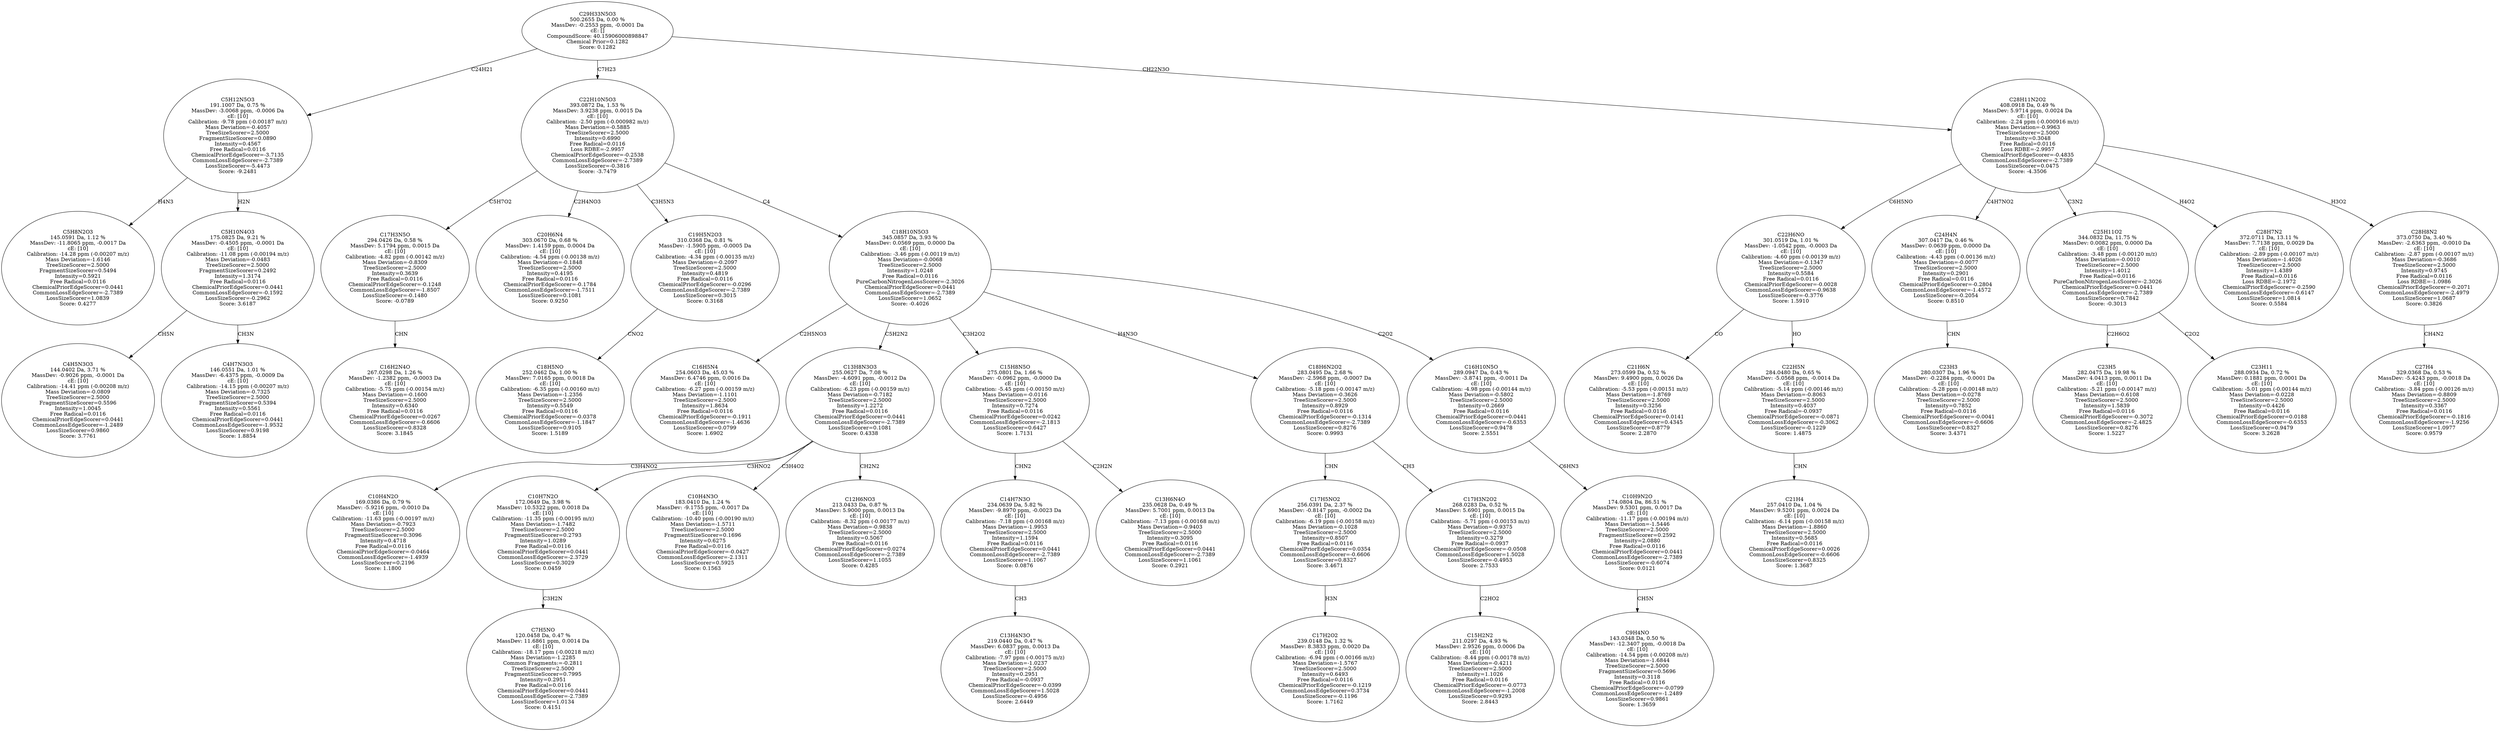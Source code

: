 strict digraph {
v1 [label="C5H8N2O3\n145.0591 Da, 1.12 %\nMassDev: -11.8065 ppm, -0.0017 Da\ncE: [10]\nCalibration: -14.28 ppm (-0.00207 m/z)\nMass Deviation=-1.6146\nTreeSizeScorer=2.5000\nFragmentSizeScorer=0.5494\nIntensity=0.5921\nFree Radical=0.0116\nChemicalPriorEdgeScorer=0.0441\nCommonLossEdgeScorer=-2.7389\nLossSizeScorer=1.0839\nScore: 0.4277"];
v2 [label="C4H5N3O3\n144.0402 Da, 3.71 %\nMassDev: -0.9026 ppm, -0.0001 Da\ncE: [10]\nCalibration: -14.41 ppm (-0.00208 m/z)\nMass Deviation=-0.0809\nTreeSizeScorer=2.5000\nFragmentSizeScorer=0.5596\nIntensity=1.0045\nFree Radical=0.0116\nChemicalPriorEdgeScorer=0.0441\nCommonLossEdgeScorer=-1.2489\nLossSizeScorer=0.9860\nScore: 3.7761"];
v3 [label="C4H7N3O3\n146.0551 Da, 1.01 %\nMassDev: -6.4375 ppm, -0.0009 Da\ncE: [10]\nCalibration: -14.15 ppm (-0.00207 m/z)\nMass Deviation=-0.7325\nTreeSizeScorer=2.5000\nFragmentSizeScorer=0.5394\nIntensity=0.5561\nFree Radical=0.0116\nChemicalPriorEdgeScorer=0.0441\nCommonLossEdgeScorer=-1.9532\nLossSizeScorer=0.9198\nScore: 1.8854"];
v4 [label="C5H10N4O3\n175.0825 Da, 9.21 %\nMassDev: -0.4505 ppm, -0.0001 Da\ncE: [10]\nCalibration: -11.08 ppm (-0.00194 m/z)\nMass Deviation=-0.0483\nTreeSizeScorer=2.5000\nFragmentSizeScorer=0.2492\nIntensity=1.3174\nFree Radical=0.0116\nChemicalPriorEdgeScorer=0.0441\nCommonLossEdgeScorer=-0.1592\nLossSizeScorer=-0.2962\nScore: 3.6187"];
v5 [label="C5H12N5O3\n191.1007 Da, 0.75 %\nMassDev: -3.0068 ppm, -0.0006 Da\ncE: [10]\nCalibration: -9.78 ppm (-0.00187 m/z)\nMass Deviation=-0.4057\nTreeSizeScorer=2.5000\nFragmentSizeScorer=0.0890\nIntensity=0.4567\nFree Radical=0.0116\nChemicalPriorEdgeScorer=-3.7135\nCommonLossEdgeScorer=-2.7389\nLossSizeScorer=-5.4473\nScore: -9.2481"];
v6 [label="C16H2N4O\n267.0298 Da, 1.26 %\nMassDev: -1.2382 ppm, -0.0003 Da\ncE: [10]\nCalibration: -5.75 ppm (-0.00154 m/z)\nMass Deviation=-0.1600\nTreeSizeScorer=2.5000\nIntensity=0.6340\nFree Radical=0.0116\nChemicalPriorEdgeScorer=0.0267\nCommonLossEdgeScorer=-0.6606\nLossSizeScorer=0.8328\nScore: 3.1845"];
v7 [label="C17H3N5O\n294.0426 Da, 0.58 %\nMassDev: 5.1794 ppm, 0.0015 Da\ncE: [10]\nCalibration: -4.82 ppm (-0.00142 m/z)\nMass Deviation=-0.8309\nTreeSizeScorer=2.5000\nIntensity=0.3639\nFree Radical=0.0116\nChemicalPriorEdgeScorer=-0.1248\nCommonLossEdgeScorer=-1.8507\nLossSizeScorer=-0.1480\nScore: -0.0789"];
v8 [label="C20H6N4\n303.0670 Da, 0.68 %\nMassDev: 1.4159 ppm, 0.0004 Da\ncE: [10]\nCalibration: -4.54 ppm (-0.00138 m/z)\nMass Deviation=-0.1848\nTreeSizeScorer=2.5000\nIntensity=0.4195\nFree Radical=0.0116\nChemicalPriorEdgeScorer=-0.1784\nCommonLossEdgeScorer=-1.7511\nLossSizeScorer=0.1081\nScore: 0.9250"];
v9 [label="C18H5NO\n252.0462 Da, 1.00 %\nMassDev: 7.0165 ppm, 0.0018 Da\ncE: [10]\nCalibration: -6.35 ppm (-0.00160 m/z)\nMass Deviation=-1.2356\nTreeSizeScorer=2.5000\nIntensity=0.5549\nFree Radical=0.0116\nChemicalPriorEdgeScorer=-0.0378\nCommonLossEdgeScorer=-1.1847\nLossSizeScorer=0.9105\nScore: 1.5189"];
v10 [label="C19H5N2O3\n310.0368 Da, 0.81 %\nMassDev: -1.5905 ppm, -0.0005 Da\ncE: [10]\nCalibration: -4.34 ppm (-0.00135 m/z)\nMass Deviation=-0.2097\nTreeSizeScorer=2.5000\nIntensity=0.4819\nFree Radical=0.0116\nChemicalPriorEdgeScorer=-0.0296\nCommonLossEdgeScorer=-2.7389\nLossSizeScorer=0.3015\nScore: 0.3168"];
v11 [label="C16H5N4\n254.0603 Da, 45.03 %\nMassDev: 6.4746 ppm, 0.0016 Da\ncE: [10]\nCalibration: -6.27 ppm (-0.00159 m/z)\nMass Deviation=-1.1101\nTreeSizeScorer=2.5000\nIntensity=1.8634\nFree Radical=0.0116\nChemicalPriorEdgeScorer=-0.1911\nCommonLossEdgeScorer=-1.4636\nLossSizeScorer=0.0799\nScore: 1.6902"];
v12 [label="C10H4N2O\n169.0386 Da, 0.79 %\nMassDev: -5.9216 ppm, -0.0010 Da\ncE: [10]\nCalibration: -11.63 ppm (-0.00197 m/z)\nMass Deviation=-0.7923\nTreeSizeScorer=2.5000\nFragmentSizeScorer=0.3096\nIntensity=0.4718\nFree Radical=0.0116\nChemicalPriorEdgeScorer=-0.0464\nCommonLossEdgeScorer=-1.4939\nLossSizeScorer=0.2196\nScore: 1.1800"];
v13 [label="C7H5NO\n120.0458 Da, 0.47 %\nMassDev: 11.6861 ppm, 0.0014 Da\ncE: [10]\nCalibration: -18.17 ppm (-0.00218 m/z)\nMass Deviation=-1.2285\nCommon Fragments:=-0.2811\nTreeSizeScorer=2.5000\nFragmentSizeScorer=0.7995\nIntensity=0.2951\nFree Radical=0.0116\nChemicalPriorEdgeScorer=0.0441\nCommonLossEdgeScorer=-2.7389\nLossSizeScorer=1.0134\nScore: 0.4151"];
v14 [label="C10H7N2O\n172.0649 Da, 3.98 %\nMassDev: 10.5322 ppm, 0.0018 Da\ncE: [10]\nCalibration: -11.35 ppm (-0.00195 m/z)\nMass Deviation=-1.7482\nTreeSizeScorer=2.5000\nFragmentSizeScorer=0.2793\nIntensity=1.0289\nFree Radical=0.0116\nChemicalPriorEdgeScorer=0.0441\nCommonLossEdgeScorer=-2.3729\nLossSizeScorer=0.3029\nScore: 0.0459"];
v15 [label="C10H4N3O\n183.0410 Da, 1.24 %\nMassDev: -9.1755 ppm, -0.0017 Da\ncE: [10]\nCalibration: -10.40 ppm (-0.00190 m/z)\nMass Deviation=-1.5711\nTreeSizeScorer=2.5000\nFragmentSizeScorer=0.1696\nIntensity=0.6275\nFree Radical=0.0116\nChemicalPriorEdgeScorer=-0.0427\nCommonLossEdgeScorer=-2.1311\nLossSizeScorer=0.5925\nScore: 0.1563"];
v16 [label="C12H6NO3\n213.0433 Da, 0.87 %\nMassDev: 5.9000 ppm, 0.0013 Da\ncE: [10]\nCalibration: -8.32 ppm (-0.00177 m/z)\nMass Deviation=-0.9838\nTreeSizeScorer=2.5000\nIntensity=0.5067\nFree Radical=0.0116\nChemicalPriorEdgeScorer=0.0274\nCommonLossEdgeScorer=-2.7389\nLossSizeScorer=1.1055\nScore: 0.4285"];
v17 [label="C13H8N3O3\n255.0627 Da, 7.08 %\nMassDev: -4.6091 ppm, -0.0012 Da\ncE: [10]\nCalibration: -6.23 ppm (-0.00159 m/z)\nMass Deviation=-0.7182\nTreeSizeScorer=2.5000\nIntensity=1.2272\nFree Radical=0.0116\nChemicalPriorEdgeScorer=0.0441\nCommonLossEdgeScorer=-2.7389\nLossSizeScorer=0.1081\nScore: 0.4338"];
v18 [label="C13H4N3O\n219.0440 Da, 0.47 %\nMassDev: 6.0837 ppm, 0.0013 Da\ncE: [10]\nCalibration: -7.97 ppm (-0.00175 m/z)\nMass Deviation=-1.0237\nTreeSizeScorer=2.5000\nIntensity=0.2951\nFree Radical=-0.0937\nChemicalPriorEdgeScorer=-0.0399\nCommonLossEdgeScorer=1.5028\nLossSizeScorer=-0.4956\nScore: 2.6449"];
v19 [label="C14H7N3O\n234.0639 Da, 5.82 %\nMassDev: -9.8970 ppm, -0.0023 Da\ncE: [10]\nCalibration: -7.18 ppm (-0.00168 m/z)\nMass Deviation=-1.9953\nTreeSizeScorer=2.5000\nIntensity=1.1594\nFree Radical=0.0116\nChemicalPriorEdgeScorer=0.0441\nCommonLossEdgeScorer=-2.7389\nLossSizeScorer=1.1067\nScore: 0.0876"];
v20 [label="C13H6N4O\n235.0628 Da, 0.49 %\nMassDev: 5.7001 ppm, 0.0013 Da\ncE: [10]\nCalibration: -7.13 ppm (-0.00168 m/z)\nMass Deviation=-0.9403\nTreeSizeScorer=2.5000\nIntensity=0.3095\nFree Radical=0.0116\nChemicalPriorEdgeScorer=0.0441\nCommonLossEdgeScorer=-2.7389\nLossSizeScorer=1.1061\nScore: 0.2921"];
v21 [label="C15H8N5O\n275.0801 Da, 1.66 %\nMassDev: -0.0962 ppm, -0.0000 Da\ncE: [10]\nCalibration: -5.45 ppm (-0.00150 m/z)\nMass Deviation=-0.0116\nTreeSizeScorer=2.5000\nIntensity=0.7274\nFree Radical=0.0116\nChemicalPriorEdgeScorer=0.0242\nCommonLossEdgeScorer=-2.1813\nLossSizeScorer=0.6427\nScore: 1.7131"];
v22 [label="C17H2O2\n239.0148 Da, 1.32 %\nMassDev: 8.3833 ppm, 0.0020 Da\ncE: [10]\nCalibration: -6.94 ppm (-0.00166 m/z)\nMass Deviation=-1.5767\nTreeSizeScorer=2.5000\nIntensity=0.6493\nFree Radical=0.0116\nChemicalPriorEdgeScorer=-0.1219\nCommonLossEdgeScorer=0.3734\nLossSizeScorer=-0.1196\nScore: 1.7162"];
v23 [label="C17H5NO2\n256.0391 Da, 2.37 %\nMassDev: -0.8147 ppm, -0.0002 Da\ncE: [10]\nCalibration: -6.19 ppm (-0.00158 m/z)\nMass Deviation=-0.1028\nTreeSizeScorer=2.5000\nIntensity=0.8507\nFree Radical=0.0116\nChemicalPriorEdgeScorer=0.0354\nCommonLossEdgeScorer=-0.6606\nLossSizeScorer=0.8327\nScore: 3.4671"];
v24 [label="C15H2N2\n211.0297 Da, 4.93 %\nMassDev: 2.9526 ppm, 0.0006 Da\ncE: [10]\nCalibration: -8.44 ppm (-0.00178 m/z)\nMass Deviation=-0.4211\nTreeSizeScorer=2.5000\nIntensity=1.1026\nFree Radical=0.0116\nChemicalPriorEdgeScorer=-0.0773\nCommonLossEdgeScorer=-1.2008\nLossSizeScorer=0.9293\nScore: 2.8443"];
v25 [label="C17H3N2O2\n268.0283 Da, 0.52 %\nMassDev: 5.6901 ppm, 0.0015 Da\ncE: [10]\nCalibration: -5.71 ppm (-0.00153 m/z)\nMass Deviation=-0.9375\nTreeSizeScorer=2.5000\nIntensity=0.3279\nFree Radical=-0.0937\nChemicalPriorEdgeScorer=-0.0508\nCommonLossEdgeScorer=1.5028\nLossSizeScorer=-0.4953\nScore: 2.7533"];
v26 [label="C18H6N2O2\n283.0495 Da, 2.68 %\nMassDev: -2.5968 ppm, -0.0007 Da\ncE: [10]\nCalibration: -5.18 ppm (-0.00147 m/z)\nMass Deviation=-0.3626\nTreeSizeScorer=2.5000\nIntensity=0.8929\nFree Radical=0.0116\nChemicalPriorEdgeScorer=-0.1314\nCommonLossEdgeScorer=-2.7389\nLossSizeScorer=0.8276\nScore: 0.9993"];
v27 [label="C9H4NO\n143.0348 Da, 0.50 %\nMassDev: -12.3407 ppm, -0.0018 Da\ncE: [10]\nCalibration: -14.54 ppm (-0.00208 m/z)\nMass Deviation=-1.6844\nTreeSizeScorer=2.5000\nFragmentSizeScorer=0.5696\nIntensity=0.3118\nFree Radical=0.0116\nChemicalPriorEdgeScorer=-0.0799\nCommonLossEdgeScorer=-1.2489\nLossSizeScorer=0.9861\nScore: 1.3659"];
v28 [label="C10H9N2O\n174.0804 Da, 86.51 %\nMassDev: 9.5301 ppm, 0.0017 Da\ncE: [10]\nCalibration: -11.17 ppm (-0.00194 m/z)\nMass Deviation=-1.5446\nTreeSizeScorer=2.5000\nFragmentSizeScorer=0.2592\nIntensity=2.0880\nFree Radical=0.0116\nChemicalPriorEdgeScorer=0.0441\nCommonLossEdgeScorer=-2.7389\nLossSizeScorer=-0.6074\nScore: 0.0121"];
v29 [label="C16H10N5O\n289.0947 Da, 0.43 %\nMassDev: -3.8741 ppm, -0.0011 Da\ncE: [10]\nCalibration: -4.98 ppm (-0.00144 m/z)\nMass Deviation=-0.5802\nTreeSizeScorer=2.5000\nIntensity=0.2669\nFree Radical=0.0116\nChemicalPriorEdgeScorer=0.0441\nCommonLossEdgeScorer=-0.6353\nLossSizeScorer=0.9478\nScore: 2.5551"];
v30 [label="C18H10N5O3\n345.0857 Da, 3.93 %\nMassDev: 0.0569 ppm, 0.0000 Da\ncE: [10]\nCalibration: -3.46 ppm (-0.00119 m/z)\nMass Deviation=-0.0068\nTreeSizeScorer=2.5000\nIntensity=1.0248\nFree Radical=0.0116\nPureCarbonNitrogenLossScorer=-2.3026\nChemicalPriorEdgeScorer=0.0441\nCommonLossEdgeScorer=-2.7389\nLossSizeScorer=1.0652\nScore: -0.4026"];
v31 [label="C22H10N5O3\n393.0872 Da, 1.53 %\nMassDev: 3.9238 ppm, 0.0015 Da\ncE: [10]\nCalibration: -2.50 ppm (-0.000982 m/z)\nMass Deviation=-0.5885\nTreeSizeScorer=2.5000\nIntensity=0.6990\nFree Radical=0.0116\nLoss RDBE=-2.9957\nChemicalPriorEdgeScorer=-0.2538\nCommonLossEdgeScorer=-2.7389\nLossSizeScorer=-0.3816\nScore: -3.7479"];
v32 [label="C21H6N\n273.0599 Da, 0.52 %\nMassDev: 9.4900 ppm, 0.0026 Da\ncE: [10]\nCalibration: -5.53 ppm (-0.00151 m/z)\nMass Deviation=-1.8769\nTreeSizeScorer=2.5000\nIntensity=0.3256\nFree Radical=0.0116\nChemicalPriorEdgeScorer=0.0141\nCommonLossEdgeScorer=0.4345\nLossSizeScorer=0.8779\nScore: 2.2870"];
v33 [label="C21H4\n257.0410 Da, 1.04 %\nMassDev: 9.5201 ppm, 0.0024 Da\ncE: [10]\nCalibration: -6.14 ppm (-0.00158 m/z)\nMass Deviation=-1.8860\nTreeSizeScorer=2.5000\nIntensity=0.5685\nFree Radical=0.0116\nChemicalPriorEdgeScorer=0.0026\nCommonLossEdgeScorer=-0.6606\nLossSizeScorer=0.8325\nScore: 1.3687"];
v34 [label="C22H5N\n284.0480 Da, 0.65 %\nMassDev: -5.0568 ppm, -0.0014 Da\ncE: [10]\nCalibration: -5.14 ppm (-0.00146 m/z)\nMass Deviation=-0.8063\nTreeSizeScorer=2.5000\nIntensity=0.4037\nFree Radical=-0.0937\nChemicalPriorEdgeScorer=-0.0871\nCommonLossEdgeScorer=-0.3062\nLossSizeScorer=-0.1229\nScore: 1.4875"];
v35 [label="C22H6NO\n301.0519 Da, 1.01 %\nMassDev: -1.0542 ppm, -0.0003 Da\ncE: [10]\nCalibration: -4.60 ppm (-0.00139 m/z)\nMass Deviation=-0.1347\nTreeSizeScorer=2.5000\nIntensity=0.5584\nFree Radical=0.0116\nChemicalPriorEdgeScorer=-0.0028\nCommonLossEdgeScorer=-0.9638\nLossSizeScorer=-0.3776\nScore: 1.5910"];
v36 [label="C23H3\n280.0307 Da, 1.96 %\nMassDev: -0.2284 ppm, -0.0001 Da\ncE: [10]\nCalibration: -5.28 ppm (-0.00148 m/z)\nMass Deviation=-0.0278\nTreeSizeScorer=2.5000\nIntensity=0.7852\nFree Radical=0.0116\nChemicalPriorEdgeScorer=-0.0041\nCommonLossEdgeScorer=-0.6606\nLossSizeScorer=0.8327\nScore: 3.4371"];
v37 [label="C24H4N\n307.0417 Da, 0.46 %\nMassDev: 0.0639 ppm, 0.0000 Da\ncE: [10]\nCalibration: -4.43 ppm (-0.00136 m/z)\nMass Deviation=-0.0077\nTreeSizeScorer=2.5000\nIntensity=0.2901\nFree Radical=0.0116\nChemicalPriorEdgeScorer=-0.2804\nCommonLossEdgeScorer=-1.4572\nLossSizeScorer=-0.2054\nScore: 0.8510"];
v38 [label="C23H5\n282.0475 Da, 19.98 %\nMassDev: 4.0413 ppm, 0.0011 Da\ncE: [10]\nCalibration: -5.21 ppm (-0.00147 m/z)\nMass Deviation=-0.6108\nTreeSizeScorer=2.5000\nIntensity=1.5839\nFree Radical=0.0116\nChemicalPriorEdgeScorer=-0.3072\nCommonLossEdgeScorer=-2.4825\nLossSizeScorer=0.8276\nScore: 1.5227"];
v39 [label="C23H11\n288.0934 Da, 0.72 %\nMassDev: 0.1881 ppm, 0.0001 Da\ncE: [10]\nCalibration: -5.01 ppm (-0.00144 m/z)\nMass Deviation=-0.0228\nTreeSizeScorer=2.5000\nIntensity=0.4426\nFree Radical=0.0116\nChemicalPriorEdgeScorer=0.0188\nCommonLossEdgeScorer=-0.6353\nLossSizeScorer=0.9479\nScore: 3.2628"];
v40 [label="C25H11O2\n344.0832 Da, 11.75 %\nMassDev: 0.0082 ppm, 0.0000 Da\ncE: [10]\nCalibration: -3.48 ppm (-0.00120 m/z)\nMass Deviation=-0.0010\nTreeSizeScorer=2.5000\nIntensity=1.4012\nFree Radical=0.0116\nPureCarbonNitrogenLossScorer=-2.3026\nChemicalPriorEdgeScorer=0.0441\nCommonLossEdgeScorer=-2.7389\nLossSizeScorer=0.7842\nScore: -0.3013"];
v41 [label="C28H7N2\n372.0711 Da, 13.11 %\nMassDev: 7.7138 ppm, 0.0029 Da\ncE: [10]\nCalibration: -2.89 ppm (-0.00107 m/z)\nMass Deviation=-1.4026\nTreeSizeScorer=2.5000\nIntensity=1.4389\nFree Radical=0.0116\nLoss RDBE=-2.1972\nChemicalPriorEdgeScorer=-0.2590\nCommonLossEdgeScorer=-0.6147\nLossSizeScorer=1.0814\nScore: 0.5584"];
v42 [label="C27H4\n329.0368 Da, 0.53 %\nMassDev: -5.4243 ppm, -0.0018 Da\ncE: [10]\nCalibration: -3.84 ppm (-0.00126 m/z)\nMass Deviation=-0.8809\nTreeSizeScorer=2.5000\nIntensity=0.3367\nFree Radical=0.0116\nChemicalPriorEdgeScorer=-0.1816\nCommonLossEdgeScorer=-1.9256\nLossSizeScorer=1.0977\nScore: 0.9579"];
v43 [label="C28H8N2\n373.0750 Da, 3.40 %\nMassDev: -2.6363 ppm, -0.0010 Da\ncE: [10]\nCalibration: -2.87 ppm (-0.00107 m/z)\nMass Deviation=-0.3686\nTreeSizeScorer=2.5000\nIntensity=0.9745\nFree Radical=0.0116\nLoss RDBE=-1.0986\nChemicalPriorEdgeScorer=-0.2071\nCommonLossEdgeScorer=-2.4979\nLossSizeScorer=1.0687\nScore: 0.3826"];
v44 [label="C28H11N2O2\n408.0918 Da, 0.49 %\nMassDev: 5.9714 ppm, 0.0024 Da\ncE: [10]\nCalibration: -2.24 ppm (-0.000916 m/z)\nMass Deviation=-0.9963\nTreeSizeScorer=2.5000\nIntensity=0.3048\nFree Radical=0.0116\nLoss RDBE=-2.9957\nChemicalPriorEdgeScorer=-0.4835\nCommonLossEdgeScorer=-2.7389\nLossSizeScorer=0.0475\nScore: -4.3506"];
v45 [label="C29H33N5O3\n500.2655 Da, 0.00 %\nMassDev: -0.2553 ppm, -0.0001 Da\ncE: []\nCompoundScore: 40.15906000898847\nChemical Prior=0.1282\nScore: 0.1282"];
v5 -> v1 [label="H4N3"];
v4 -> v2 [label="CH5N"];
v4 -> v3 [label="CH3N"];
v5 -> v4 [label="H2N"];
v45 -> v5 [label="C24H21"];
v7 -> v6 [label="CHN"];
v31 -> v7 [label="C5H7O2"];
v31 -> v8 [label="C2H4NO3"];
v10 -> v9 [label="CNO2"];
v31 -> v10 [label="C3H5N3"];
v30 -> v11 [label="C2H5NO3"];
v17 -> v12 [label="C3H4NO2"];
v14 -> v13 [label="C3H2N"];
v17 -> v14 [label="C3HNO2"];
v17 -> v15 [label="C3H4O2"];
v17 -> v16 [label="CH2N2"];
v30 -> v17 [label="C5H2N2"];
v19 -> v18 [label="CH3"];
v21 -> v19 [label="CHN2"];
v21 -> v20 [label="C2H2N"];
v30 -> v21 [label="C3H2O2"];
v23 -> v22 [label="H3N"];
v26 -> v23 [label="CHN"];
v25 -> v24 [label="C2HO2"];
v26 -> v25 [label="CH3"];
v30 -> v26 [label="H4N3O"];
v28 -> v27 [label="CH5N"];
v29 -> v28 [label="C6HN3"];
v30 -> v29 [label="C2O2"];
v31 -> v30 [label="C4"];
v45 -> v31 [label="C7H23"];
v35 -> v32 [label="CO"];
v34 -> v33 [label="CHN"];
v35 -> v34 [label="HO"];
v44 -> v35 [label="C6H5NO"];
v37 -> v36 [label="CHN"];
v44 -> v37 [label="C4H7NO2"];
v40 -> v38 [label="C2H6O2"];
v40 -> v39 [label="C2O2"];
v44 -> v40 [label="C3N2"];
v44 -> v41 [label="H4O2"];
v43 -> v42 [label="CH4N2"];
v44 -> v43 [label="H3O2"];
v45 -> v44 [label="CH22N3O"];
}